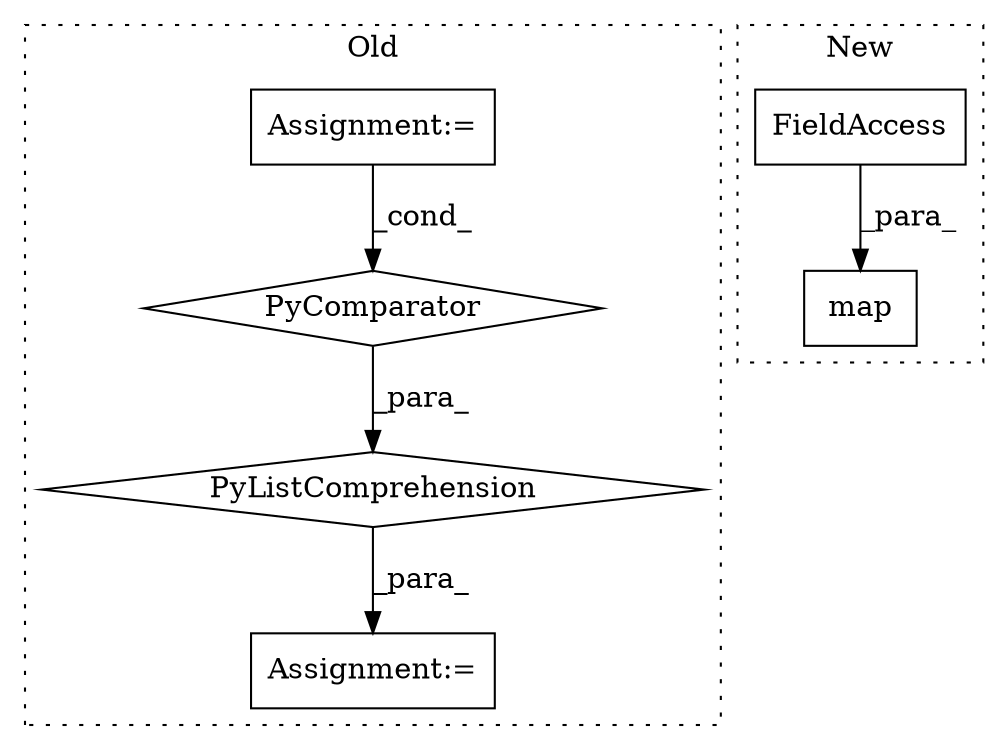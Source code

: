 digraph G {
subgraph cluster0 {
1 [label="PyListComprehension" a="109" s="1664" l="111" shape="diamond"];
3 [label="Assignment:=" a="7" s="1746" l="21" shape="box"];
4 [label="PyComparator" a="113" s="1746" l="21" shape="diamond"];
5 [label="Assignment:=" a="7" s="1651" l="13" shape="box"];
label = "Old";
style="dotted";
}
subgraph cluster1 {
2 [label="map" a="32" s="2383,2406" l="4,1" shape="box"];
6 [label="FieldAccess" a="22" s="2405" l="1" shape="box"];
label = "New";
style="dotted";
}
1 -> 5 [label="_para_"];
3 -> 4 [label="_cond_"];
4 -> 1 [label="_para_"];
6 -> 2 [label="_para_"];
}